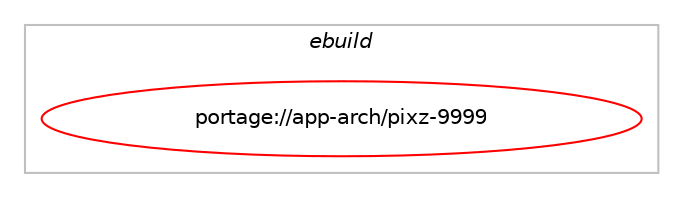 digraph prolog {

# *************
# Graph options
# *************

newrank=true;
concentrate=true;
compound=true;
graph [rankdir=LR,fontname=Helvetica,fontsize=10,ranksep=1.5];#, ranksep=2.5, nodesep=0.2];
edge  [arrowhead=vee];
node  [fontname=Helvetica,fontsize=10];

# **********
# The ebuild
# **********

subgraph cluster_leftcol {
color=gray;
label=<<i>ebuild</i>>;
id [label="portage://app-arch/pixz-9999", color=red, width=4, href="../app-arch/pixz-9999.svg"];
}

# ****************
# The dependencies
# ****************

subgraph cluster_midcol {
color=gray;
label=<<i>dependencies</i>>;
subgraph cluster_compile {
fillcolor="#eeeeee";
style=filled;
label=<<i>compile</i>>;
# *** BEGIN UNKNOWN DEPENDENCY TYPE (TODO) ***
# id -> equal(use_conditional_group(negative,static,portage://app-arch/pixz-9999,[package_dependency(portage://app-arch/pixz-9999,install,no,app-arch,libarchive,greaterequal,[2.8,,,2.8],any_same_slot,[]),package_dependency(portage://app-arch/pixz-9999,install,no,app-arch,xz-utils,greaterequal,[5,,,5],[],[])]))
# *** END UNKNOWN DEPENDENCY TYPE (TODO) ***

# *** BEGIN UNKNOWN DEPENDENCY TYPE (TODO) ***
# id -> equal(use_conditional_group(positive,static,portage://app-arch/pixz-9999,[package_dependency(portage://app-arch/pixz-9999,install,no,app-arch,libarchive,greaterequal,[2.8,,,2.8],any_same_slot,[use(enable(static-libs),positive)]),package_dependency(portage://app-arch/pixz-9999,install,no,app-arch,xz-utils,greaterequal,[5,,,5],[],[use(enable(static-libs),positive)])]))
# *** END UNKNOWN DEPENDENCY TYPE (TODO) ***

}
subgraph cluster_compileandrun {
fillcolor="#eeeeee";
style=filled;
label=<<i>compile and run</i>>;
}
subgraph cluster_run {
fillcolor="#eeeeee";
style=filled;
label=<<i>run</i>>;
# *** BEGIN UNKNOWN DEPENDENCY TYPE (TODO) ***
# id -> equal(use_conditional_group(negative,static,portage://app-arch/pixz-9999,[package_dependency(portage://app-arch/pixz-9999,run,no,app-arch,libarchive,greaterequal,[2.8,,,2.8],any_same_slot,[]),package_dependency(portage://app-arch/pixz-9999,run,no,app-arch,xz-utils,greaterequal,[5,,,5],[],[])]))
# *** END UNKNOWN DEPENDENCY TYPE (TODO) ***

}
}

# **************
# The candidates
# **************

subgraph cluster_choices {
rank=same;
color=gray;
label=<<i>candidates</i>>;

}

}
